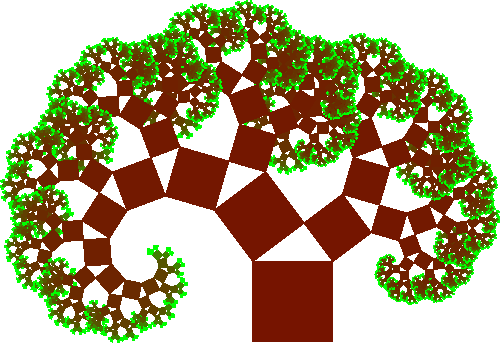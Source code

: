 // From documentation of Asymptote
size(250);

real a=3;
real b=4;
real c=hypot(a,b);

transform ta=shift(c,c)*rotate(-aCos(a/c))*scale(a/c)*shift(-c);
transform tb=shift(0,c)*rotate(aCos(b/c))*scale(b/c);

picture Pythagorean(int n) {
  picture pic;
  fill(pic,scale(c)*unitsquare,1/(n+1)*green+n/(n+1)*brown);
  if(n == 0) return pic;
  picture branch=Pythagorean(--n);
  add(pic,ta*branch);
  add(pic,tb*branch);
  return pic;
}

add(Pythagorean(12));
